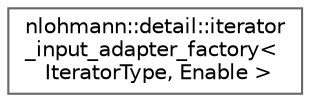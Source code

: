 digraph "类继承关系图"
{
 // LATEX_PDF_SIZE
  bgcolor="transparent";
  edge [fontname=Helvetica,fontsize=10,labelfontname=Helvetica,labelfontsize=10];
  node [fontname=Helvetica,fontsize=10,shape=box,height=0.2,width=0.4];
  rankdir="LR";
  Node0 [id="Node000000",label="nlohmann::detail::iterator\l_input_adapter_factory\<\l IteratorType, Enable \>",height=0.2,width=0.4,color="grey40", fillcolor="white", style="filled",URL="$structnlohmann_1_1detail_1_1iterator__input__adapter__factory.html",tooltip=" "];
}

